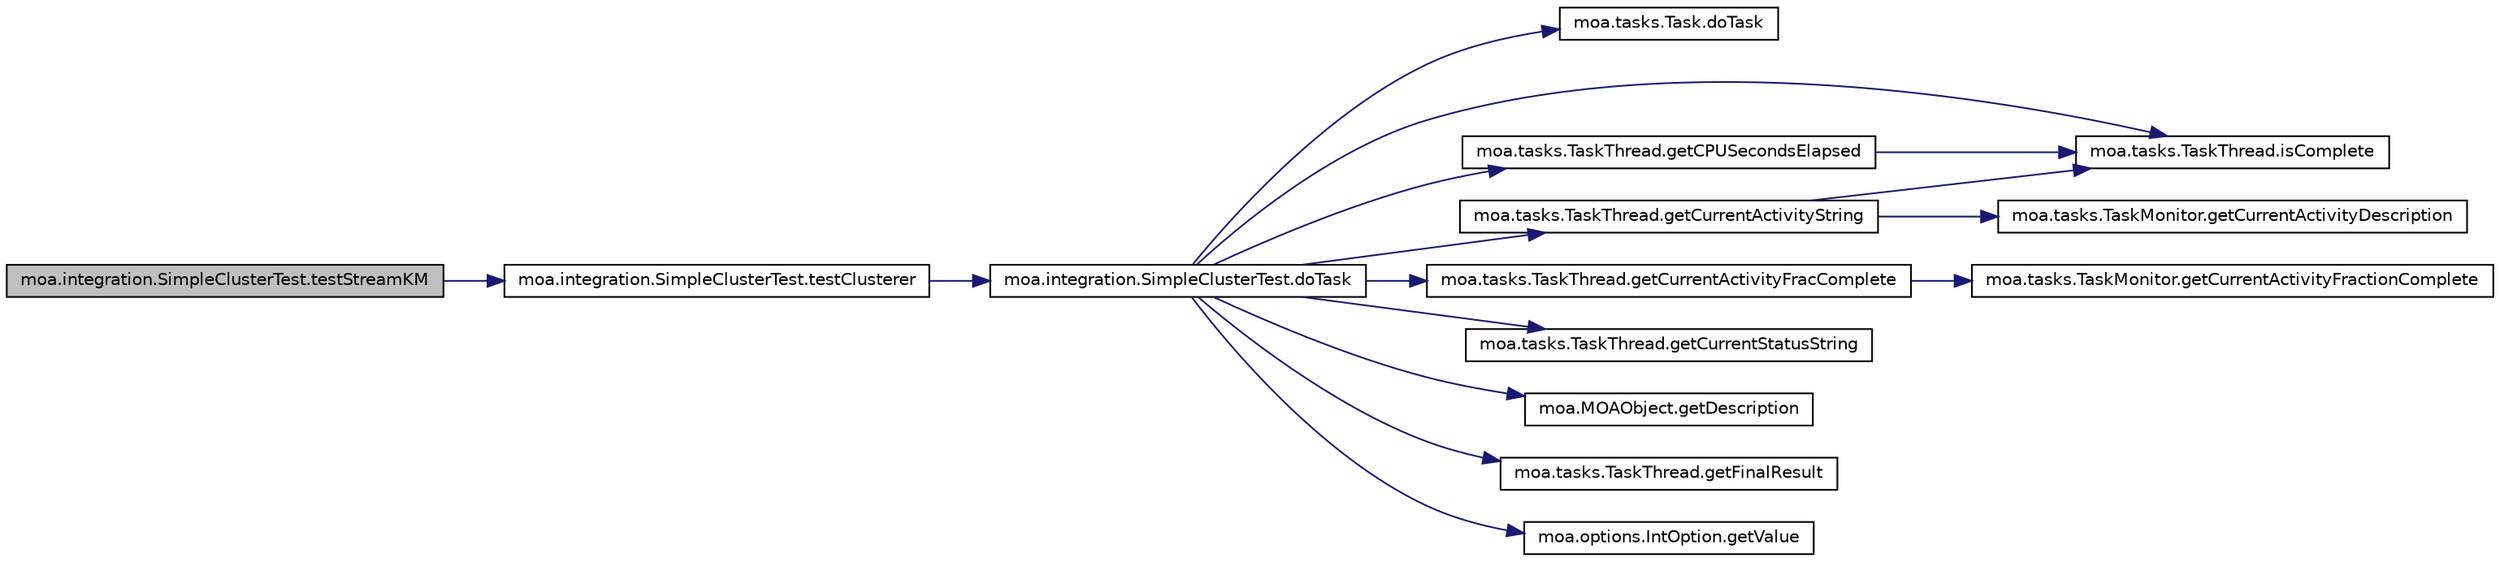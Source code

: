 digraph G
{
  edge [fontname="Helvetica",fontsize="10",labelfontname="Helvetica",labelfontsize="10"];
  node [fontname="Helvetica",fontsize="10",shape=record];
  rankdir=LR;
  Node1 [label="moa.integration.SimpleClusterTest.testStreamKM",height=0.2,width=0.4,color="black", fillcolor="grey75", style="filled" fontcolor="black"];
  Node1 -> Node2 [color="midnightblue",fontsize="10",style="solid",fontname="Helvetica"];
  Node2 [label="moa.integration.SimpleClusterTest.testClusterer",height=0.2,width=0.4,color="black", fillcolor="white", style="filled",URL="$classmoa_1_1integration_1_1SimpleClusterTest.html#a4cfd1949cf3092f2daaa04fbe59209fd"];
  Node2 -> Node3 [color="midnightblue",fontsize="10",style="solid",fontname="Helvetica"];
  Node3 [label="moa.integration.SimpleClusterTest.doTask",height=0.2,width=0.4,color="black", fillcolor="white", style="filled",URL="$classmoa_1_1integration_1_1SimpleClusterTest.html#addbcc3745770d73ed3067e0ab6d6f2bb"];
  Node3 -> Node4 [color="midnightblue",fontsize="10",style="solid",fontname="Helvetica"];
  Node4 [label="moa.tasks.Task.doTask",height=0.2,width=0.4,color="black", fillcolor="white", style="filled",URL="$interfacemoa_1_1tasks_1_1Task.html#a10807eaa1d4d05b188f6f7de99d0efbe",tooltip="This method performs this task, when TaskMonitor and ObjectRepository are no needed..."];
  Node3 -> Node5 [color="midnightblue",fontsize="10",style="solid",fontname="Helvetica"];
  Node5 [label="moa.tasks.TaskThread.getCPUSecondsElapsed",height=0.2,width=0.4,color="black", fillcolor="white", style="filled",URL="$classmoa_1_1tasks_1_1TaskThread.html#a7ee7dd9bcc553f1793c8269e76a37d7f"];
  Node5 -> Node6 [color="midnightblue",fontsize="10",style="solid",fontname="Helvetica"];
  Node6 [label="moa.tasks.TaskThread.isComplete",height=0.2,width=0.4,color="black", fillcolor="white", style="filled",URL="$classmoa_1_1tasks_1_1TaskThread.html#ab7be27d49b04204985d254ee51a3eb7b"];
  Node3 -> Node7 [color="midnightblue",fontsize="10",style="solid",fontname="Helvetica"];
  Node7 [label="moa.tasks.TaskThread.getCurrentActivityFracComplete",height=0.2,width=0.4,color="black", fillcolor="white", style="filled",URL="$classmoa_1_1tasks_1_1TaskThread.html#aa16a3cb6976a7cdc5b2c765f2731ae3b"];
  Node7 -> Node8 [color="midnightblue",fontsize="10",style="solid",fontname="Helvetica"];
  Node8 [label="moa.tasks.TaskMonitor.getCurrentActivityFractionComplete",height=0.2,width=0.4,color="black", fillcolor="white", style="filled",URL="$interfacemoa_1_1tasks_1_1TaskMonitor.html#a46b980aaa2bb8de7a23c24916b31e843",tooltip="Gets the percentage done of the current activity."];
  Node3 -> Node9 [color="midnightblue",fontsize="10",style="solid",fontname="Helvetica"];
  Node9 [label="moa.tasks.TaskThread.getCurrentActivityString",height=0.2,width=0.4,color="black", fillcolor="white", style="filled",URL="$classmoa_1_1tasks_1_1TaskThread.html#a52c37a9821d9ed81fcc7d6fafc6d2bd2"];
  Node9 -> Node10 [color="midnightblue",fontsize="10",style="solid",fontname="Helvetica"];
  Node10 [label="moa.tasks.TaskMonitor.getCurrentActivityDescription",height=0.2,width=0.4,color="black", fillcolor="white", style="filled",URL="$interfacemoa_1_1tasks_1_1TaskMonitor.html#ad5a9c248fc2506cc2a74b663e2511c63",tooltip="Gets the description of the current activity."];
  Node9 -> Node6 [color="midnightblue",fontsize="10",style="solid",fontname="Helvetica"];
  Node3 -> Node11 [color="midnightblue",fontsize="10",style="solid",fontname="Helvetica"];
  Node11 [label="moa.tasks.TaskThread.getCurrentStatusString",height=0.2,width=0.4,color="black", fillcolor="white", style="filled",URL="$classmoa_1_1tasks_1_1TaskThread.html#a443dd2bbf846fdc197643700b709a057"];
  Node3 -> Node12 [color="midnightblue",fontsize="10",style="solid",fontname="Helvetica"];
  Node12 [label="moa.MOAObject.getDescription",height=0.2,width=0.4,color="black", fillcolor="white", style="filled",URL="$interfacemoa_1_1MOAObject.html#afdaf5098f1fe6c852018ce64c28e17f5",tooltip="Returns a string representation of this object."];
  Node3 -> Node13 [color="midnightblue",fontsize="10",style="solid",fontname="Helvetica"];
  Node13 [label="moa.tasks.TaskThread.getFinalResult",height=0.2,width=0.4,color="black", fillcolor="white", style="filled",URL="$classmoa_1_1tasks_1_1TaskThread.html#a7c7fb4d3426dfe208dd5c8972f74eb49"];
  Node3 -> Node14 [color="midnightblue",fontsize="10",style="solid",fontname="Helvetica"];
  Node14 [label="moa.options.IntOption.getValue",height=0.2,width=0.4,color="black", fillcolor="white", style="filled",URL="$classmoa_1_1options_1_1IntOption.html#affae8787274b44ab7616d46b8d6c831a"];
  Node3 -> Node6 [color="midnightblue",fontsize="10",style="solid",fontname="Helvetica"];
}
